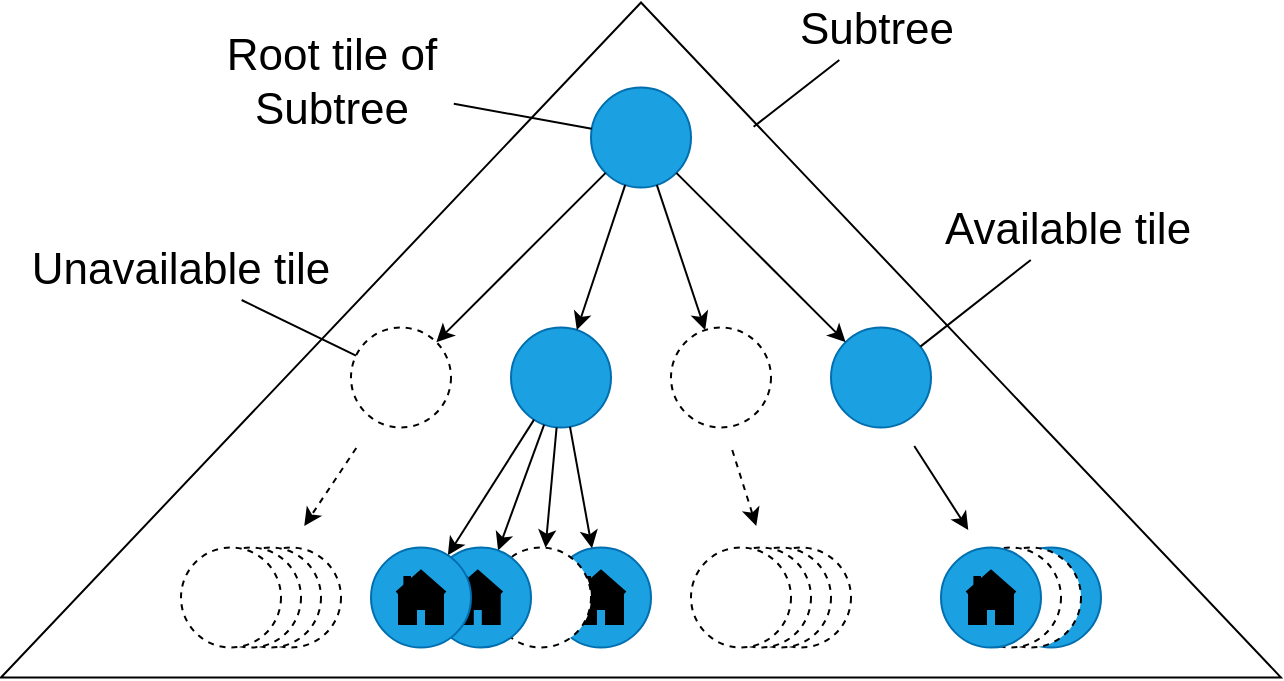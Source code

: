 <mxfile version="24.7.4">
  <diagram name="Page-1" id="GsoptUx2BKwMgP37zcHH">
    <mxGraphModel dx="521" dy="324" grid="1" gridSize="10" guides="1" tooltips="1" connect="1" arrows="1" fold="1" page="1" pageScale="1" pageWidth="827" pageHeight="1169" math="0" shadow="0">
      <root>
        <mxCell id="0" />
        <mxCell id="1" parent="0" />
        <mxCell id="QDlO4yR1_Mp4Ph0Y1l6y-1" value="" style="triangle;whiteSpace=wrap;html=1;rotation=-90;fillColor=default;" parent="1" vertex="1">
          <mxGeometry x="166.75" y="-130" width="337.5" height="640" as="geometry" />
        </mxCell>
        <mxCell id="QDlO4yR1_Mp4Ph0Y1l6y-2" value="" style="ellipse;whiteSpace=wrap;html=1;aspect=fixed;fillColor=#1ba1e2;strokeColor=#006EAF;fontColor=#ffffff;" parent="1" vertex="1">
          <mxGeometry x="310.5" y="63.75" width="50" height="50" as="geometry" />
        </mxCell>
        <mxCell id="QDlO4yR1_Mp4Ph0Y1l6y-3" value="" style="ellipse;whiteSpace=wrap;html=1;aspect=fixed;dashed=1;" parent="1" vertex="1">
          <mxGeometry x="190.5" y="183.75" width="50" height="50" as="geometry" />
        </mxCell>
        <mxCell id="QDlO4yR1_Mp4Ph0Y1l6y-4" value="" style="ellipse;whiteSpace=wrap;html=1;aspect=fixed;fillColor=#1ba1e2;fontColor=#ffffff;strokeColor=#006EAF;" parent="1" vertex="1">
          <mxGeometry x="270.5" y="183.75" width="50" height="50" as="geometry" />
        </mxCell>
        <mxCell id="QDlO4yR1_Mp4Ph0Y1l6y-5" value="" style="ellipse;whiteSpace=wrap;html=1;aspect=fixed;dashed=1;" parent="1" vertex="1">
          <mxGeometry x="350.5" y="183.75" width="50" height="50" as="geometry" />
        </mxCell>
        <mxCell id="QDlO4yR1_Mp4Ph0Y1l6y-6" value="" style="ellipse;whiteSpace=wrap;html=1;aspect=fixed;fillColor=#1ba1e2;fontColor=#ffffff;strokeColor=#006EAF;" parent="1" vertex="1">
          <mxGeometry x="430.5" y="183.75" width="50" height="50" as="geometry" />
        </mxCell>
        <mxCell id="QDlO4yR1_Mp4Ph0Y1l6y-23" value="" style="ellipse;whiteSpace=wrap;html=1;aspect=fixed;fillColor=#1ba1e2;fontColor=#ffffff;strokeColor=#006EAF;" parent="1" vertex="1">
          <mxGeometry x="515.5" y="293.75" width="50" height="50" as="geometry" />
        </mxCell>
        <mxCell id="QDlO4yR1_Mp4Ph0Y1l6y-24" value="" style="ellipse;whiteSpace=wrap;html=1;aspect=fixed;dashed=1;" parent="1" vertex="1">
          <mxGeometry x="505.5" y="293.75" width="50" height="50" as="geometry" />
        </mxCell>
        <mxCell id="QDlO4yR1_Mp4Ph0Y1l6y-25" value="" style="ellipse;whiteSpace=wrap;html=1;aspect=fixed;dashed=1;" parent="1" vertex="1">
          <mxGeometry x="495.5" y="293.75" width="50" height="50" as="geometry" />
        </mxCell>
        <mxCell id="QDlO4yR1_Mp4Ph0Y1l6y-26" value="" style="ellipse;whiteSpace=wrap;html=1;aspect=fixed;fillColor=#1ba1e2;fontColor=#ffffff;strokeColor=#006EAF;" parent="1" vertex="1">
          <mxGeometry x="485.5" y="293.75" width="50" height="50" as="geometry" />
        </mxCell>
        <mxCell id="QDlO4yR1_Mp4Ph0Y1l6y-13" value="" style="ellipse;whiteSpace=wrap;html=1;aspect=fixed;fillColor=#1ba1e2;fontColor=#ffffff;strokeColor=#006EAF;" parent="1" vertex="1">
          <mxGeometry x="290.5" y="293.75" width="50" height="50" as="geometry" />
        </mxCell>
        <mxCell id="QDlO4yR1_Mp4Ph0Y1l6y-370" value="&lt;font style=&quot;font-size: 22px;&quot;&gt;Subtree&lt;/font&gt;" style="text;html=1;align=center;verticalAlign=middle;whiteSpace=wrap;rounded=0;fontSize=22;" parent="1" vertex="1">
          <mxGeometry x="412.37" y="20" width="83.13" height="30" as="geometry" />
        </mxCell>
        <mxCell id="QDlO4yR1_Mp4Ph0Y1l6y-392" value="" style="endArrow=none;html=1;rounded=0;exitX=0.816;exitY=0.588;exitDx=0;exitDy=0;exitPerimeter=0;" parent="1" source="QDlO4yR1_Mp4Ph0Y1l6y-1" target="QDlO4yR1_Mp4Ph0Y1l6y-370" edge="1">
          <mxGeometry width="50" height="50" relative="1" as="geometry">
            <mxPoint x="273.63" y="350" as="sourcePoint" />
            <mxPoint x="323.63" y="300" as="targetPoint" />
          </mxGeometry>
        </mxCell>
        <mxCell id="QDlO4yR1_Mp4Ph0Y1l6y-393" value="&lt;font style=&quot;font-size: 22px;&quot;&gt;Available tile&lt;/font&gt;" style="text;html=1;align=center;verticalAlign=middle;whiteSpace=wrap;rounded=0;fontSize=22;" parent="1" vertex="1">
          <mxGeometry x="485.41" y="120" width="128.22" height="30" as="geometry" />
        </mxCell>
        <mxCell id="QDlO4yR1_Mp4Ph0Y1l6y-394" value="" style="endArrow=none;html=1;rounded=0;" parent="1" source="QDlO4yR1_Mp4Ph0Y1l6y-6" target="QDlO4yR1_Mp4Ph0Y1l6y-393" edge="1">
          <mxGeometry width="50" height="50" relative="1" as="geometry">
            <mxPoint x="409.63" y="99" as="sourcePoint" />
            <mxPoint x="433.63" y="60" as="targetPoint" />
          </mxGeometry>
        </mxCell>
        <mxCell id="QDlO4yR1_Mp4Ph0Y1l6y-399" value="&lt;font style=&quot;font-size: 22px;&quot;&gt;Unavailable t&lt;/font&gt;&lt;span style=&quot;font-size: 22px; background-color: initial;&quot;&gt;ile&lt;/span&gt;" style="text;html=1;align=center;verticalAlign=middle;whiteSpace=wrap;rounded=0;fontSize=22;" parent="1" vertex="1">
          <mxGeometry x="24.5" y="140" width="161" height="30" as="geometry" />
        </mxCell>
        <mxCell id="QDlO4yR1_Mp4Ph0Y1l6y-400" value="" style="endArrow=none;html=1;rounded=0;" parent="1" source="QDlO4yR1_Mp4Ph0Y1l6y-399" target="QDlO4yR1_Mp4Ph0Y1l6y-3" edge="1">
          <mxGeometry width="50" height="50" relative="1" as="geometry">
            <mxPoint x="273.63" y="290" as="sourcePoint" />
            <mxPoint x="323.63" y="240" as="targetPoint" />
          </mxGeometry>
        </mxCell>
        <mxCell id="QDlO4yR1_Mp4Ph0Y1l6y-8" value="" style="ellipse;whiteSpace=wrap;html=1;aspect=fixed;dashed=1;" parent="1" vertex="1">
          <mxGeometry x="135.5" y="293.75" width="50" height="50" as="geometry" />
        </mxCell>
        <mxCell id="QDlO4yR1_Mp4Ph0Y1l6y-7" value="" style="ellipse;whiteSpace=wrap;html=1;aspect=fixed;dashed=1;" parent="1" vertex="1">
          <mxGeometry x="125.5" y="293.75" width="50" height="50" as="geometry" />
        </mxCell>
        <mxCell id="QDlO4yR1_Mp4Ph0Y1l6y-9" value="" style="ellipse;whiteSpace=wrap;html=1;aspect=fixed;dashed=1;" parent="1" vertex="1">
          <mxGeometry x="115.5" y="293.75" width="50" height="50" as="geometry" />
        </mxCell>
        <mxCell id="QDlO4yR1_Mp4Ph0Y1l6y-10" value="" style="ellipse;whiteSpace=wrap;html=1;aspect=fixed;dashed=1;" parent="1" vertex="1">
          <mxGeometry x="105.5" y="293.75" width="50" height="50" as="geometry" />
        </mxCell>
        <mxCell id="QDlO4yR1_Mp4Ph0Y1l6y-18" value="" style="ellipse;whiteSpace=wrap;html=1;aspect=fixed;dashed=1;" parent="1" vertex="1">
          <mxGeometry x="390.5" y="293.75" width="50" height="50" as="geometry" />
        </mxCell>
        <mxCell id="QDlO4yR1_Mp4Ph0Y1l6y-19" value="" style="ellipse;whiteSpace=wrap;html=1;aspect=fixed;dashed=1;" parent="1" vertex="1">
          <mxGeometry x="380.5" y="293.75" width="50" height="50" as="geometry" />
        </mxCell>
        <mxCell id="QDlO4yR1_Mp4Ph0Y1l6y-20" value="" style="ellipse;whiteSpace=wrap;html=1;aspect=fixed;dashed=1;" parent="1" vertex="1">
          <mxGeometry x="370.5" y="293.75" width="50" height="50" as="geometry" />
        </mxCell>
        <mxCell id="QDlO4yR1_Mp4Ph0Y1l6y-21" value="" style="ellipse;whiteSpace=wrap;html=1;aspect=fixed;dashed=1;" parent="1" vertex="1">
          <mxGeometry x="360.5" y="293.75" width="50" height="50" as="geometry" />
        </mxCell>
        <mxCell id="QDlO4yR1_Mp4Ph0Y1l6y-448" value="" style="endArrow=classic;html=1;rounded=0;" parent="1" source="QDlO4yR1_Mp4Ph0Y1l6y-2" target="QDlO4yR1_Mp4Ph0Y1l6y-4" edge="1">
          <mxGeometry width="50" height="50" relative="1" as="geometry">
            <mxPoint x="446.13" y="450" as="sourcePoint" />
            <mxPoint x="496.13" y="400" as="targetPoint" />
          </mxGeometry>
        </mxCell>
        <mxCell id="QDlO4yR1_Mp4Ph0Y1l6y-449" value="" style="endArrow=classic;html=1;rounded=0;" parent="1" source="QDlO4yR1_Mp4Ph0Y1l6y-2" target="QDlO4yR1_Mp4Ph0Y1l6y-5" edge="1">
          <mxGeometry width="50" height="50" relative="1" as="geometry">
            <mxPoint x="338.13" y="122" as="sourcePoint" />
            <mxPoint x="313.13" y="195" as="targetPoint" />
          </mxGeometry>
        </mxCell>
        <mxCell id="QDlO4yR1_Mp4Ph0Y1l6y-450" value="" style="endArrow=classic;html=1;rounded=0;" parent="1" source="QDlO4yR1_Mp4Ph0Y1l6y-2" target="QDlO4yR1_Mp4Ph0Y1l6y-6" edge="1">
          <mxGeometry width="50" height="50" relative="1" as="geometry">
            <mxPoint x="348.13" y="132" as="sourcePoint" />
            <mxPoint x="323.13" y="205" as="targetPoint" />
          </mxGeometry>
        </mxCell>
        <mxCell id="QDlO4yR1_Mp4Ph0Y1l6y-451" value="" style="endArrow=classic;html=1;rounded=0;" parent="1" source="QDlO4yR1_Mp4Ph0Y1l6y-2" target="QDlO4yR1_Mp4Ph0Y1l6y-3" edge="1">
          <mxGeometry width="50" height="50" relative="1" as="geometry">
            <mxPoint x="358.13" y="142" as="sourcePoint" />
            <mxPoint x="333.13" y="215" as="targetPoint" />
          </mxGeometry>
        </mxCell>
        <mxCell id="QDlO4yR1_Mp4Ph0Y1l6y-453" value="" style="endArrow=classic;html=1;rounded=0;" parent="1" source="QDlO4yR1_Mp4Ph0Y1l6y-4" target="QDlO4yR1_Mp4Ph0Y1l6y-16" edge="1">
          <mxGeometry width="50" height="50" relative="1" as="geometry">
            <mxPoint x="378.13" y="162" as="sourcePoint" />
            <mxPoint x="353.13" y="235" as="targetPoint" />
          </mxGeometry>
        </mxCell>
        <mxCell id="QDlO4yR1_Mp4Ph0Y1l6y-454" value="" style="endArrow=classic;html=1;rounded=0;" parent="1" source="QDlO4yR1_Mp4Ph0Y1l6y-4" target="QDlO4yR1_Mp4Ph0Y1l6y-15" edge="1">
          <mxGeometry width="50" height="50" relative="1" as="geometry">
            <mxPoint x="388.13" y="172" as="sourcePoint" />
            <mxPoint x="363.13" y="245" as="targetPoint" />
          </mxGeometry>
        </mxCell>
        <mxCell id="QDlO4yR1_Mp4Ph0Y1l6y-455" value="" style="endArrow=classic;html=1;rounded=0;" parent="1" source="QDlO4yR1_Mp4Ph0Y1l6y-4" target="QDlO4yR1_Mp4Ph0Y1l6y-14" edge="1">
          <mxGeometry width="50" height="50" relative="1" as="geometry">
            <mxPoint x="398.13" y="182" as="sourcePoint" />
            <mxPoint x="373.13" y="255" as="targetPoint" />
          </mxGeometry>
        </mxCell>
        <mxCell id="QDlO4yR1_Mp4Ph0Y1l6y-456" value="" style="endArrow=classic;html=1;rounded=0;" parent="1" source="QDlO4yR1_Mp4Ph0Y1l6y-4" target="QDlO4yR1_Mp4Ph0Y1l6y-13" edge="1">
          <mxGeometry width="50" height="50" relative="1" as="geometry">
            <mxPoint x="408.13" y="192" as="sourcePoint" />
            <mxPoint x="383.13" y="265" as="targetPoint" />
          </mxGeometry>
        </mxCell>
        <mxCell id="QDlO4yR1_Mp4Ph0Y1l6y-457" value="" style="endArrow=classic;html=1;rounded=0;" parent="1" edge="1">
          <mxGeometry width="50" height="50" relative="1" as="geometry">
            <mxPoint x="472.13" y="243" as="sourcePoint" />
            <mxPoint x="499.13" y="285" as="targetPoint" />
          </mxGeometry>
        </mxCell>
        <mxCell id="QDlO4yR1_Mp4Ph0Y1l6y-458" value="" style="endArrow=classic;html=1;rounded=0;dashed=1;" parent="1" edge="1">
          <mxGeometry width="50" height="50" relative="1" as="geometry">
            <mxPoint x="381.13" y="245" as="sourcePoint" />
            <mxPoint x="393.13" y="283" as="targetPoint" />
          </mxGeometry>
        </mxCell>
        <mxCell id="QDlO4yR1_Mp4Ph0Y1l6y-459" value="" style="endArrow=classic;html=1;rounded=0;dashed=1;" parent="1" edge="1">
          <mxGeometry width="50" height="50" relative="1" as="geometry">
            <mxPoint x="193.13" y="244" as="sourcePoint" />
            <mxPoint x="167.13" y="283" as="targetPoint" />
          </mxGeometry>
        </mxCell>
        <mxCell id="QDlO4yR1_Mp4Ph0Y1l6y-463" value="&lt;font style=&quot;font-size: 22px;&quot;&gt;Root tile of Subtree&lt;/font&gt;" style="text;html=1;align=center;verticalAlign=middle;whiteSpace=wrap;rounded=0;fontSize=22;" parent="1" vertex="1">
          <mxGeometry x="120" y="40" width="121.89" height="41.62" as="geometry" />
        </mxCell>
        <mxCell id="QDlO4yR1_Mp4Ph0Y1l6y-464" value="" style="endArrow=none;html=1;rounded=0;" parent="1" source="QDlO4yR1_Mp4Ph0Y1l6y-463" target="QDlO4yR1_Mp4Ph0Y1l6y-2" edge="1">
          <mxGeometry width="50" height="50" relative="1" as="geometry">
            <mxPoint x="433.76" y="280" as="sourcePoint" />
            <mxPoint x="483.76" y="230" as="targetPoint" />
          </mxGeometry>
        </mxCell>
        <mxCell id="p7Tbk5YjuYID_gI7lelr-3" value="" style="html=1;verticalLabelPosition=bottom;align=center;labelBackgroundColor=#ffffff;verticalAlign=top;strokeWidth=2;strokeColor=#000000;shadow=0;dashed=0;shape=mxgraph.ios7.icons.home;fillColor=#000000;" vertex="1" parent="1">
          <mxGeometry x="303.5" y="306" width="24" height="25.5" as="geometry" />
        </mxCell>
        <mxCell id="QDlO4yR1_Mp4Ph0Y1l6y-14" value="" style="ellipse;whiteSpace=wrap;html=1;aspect=fixed;dashed=1;" parent="1" vertex="1">
          <mxGeometry x="260.5" y="293.75" width="50" height="50" as="geometry" />
        </mxCell>
        <mxCell id="QDlO4yR1_Mp4Ph0Y1l6y-15" value="" style="ellipse;whiteSpace=wrap;html=1;aspect=fixed;fillColor=#1ba1e2;fontColor=#ffffff;strokeColor=#006EAF;" parent="1" vertex="1">
          <mxGeometry x="230.5" y="293.75" width="50" height="50" as="geometry" />
        </mxCell>
        <mxCell id="p7Tbk5YjuYID_gI7lelr-2" value="" style="html=1;verticalLabelPosition=bottom;align=center;labelBackgroundColor=#ffffff;verticalAlign=top;strokeWidth=2;strokeColor=#000000;shadow=0;dashed=0;shape=mxgraph.ios7.icons.home;fillColor=#000000;" vertex="1" parent="1">
          <mxGeometry x="241.89" y="306" width="24" height="25.5" as="geometry" />
        </mxCell>
        <mxCell id="QDlO4yR1_Mp4Ph0Y1l6y-16" value="" style="ellipse;whiteSpace=wrap;html=1;aspect=fixed;fillColor=#1ba1e2;fontColor=#ffffff;strokeColor=#006EAF;" parent="1" vertex="1">
          <mxGeometry x="200.5" y="293.75" width="50" height="50" as="geometry" />
        </mxCell>
        <mxCell id="p7Tbk5YjuYID_gI7lelr-1" value="" style="html=1;verticalLabelPosition=bottom;align=center;labelBackgroundColor=#ffffff;verticalAlign=top;strokeWidth=2;strokeColor=#000000;shadow=0;dashed=0;shape=mxgraph.ios7.icons.home;fillColor=#000000;" vertex="1" parent="1">
          <mxGeometry x="213.5" y="306" width="24" height="25.5" as="geometry" />
        </mxCell>
        <mxCell id="p7Tbk5YjuYID_gI7lelr-4" value="" style="html=1;verticalLabelPosition=bottom;align=center;labelBackgroundColor=#ffffff;verticalAlign=top;strokeWidth=2;strokeColor=#000000;shadow=0;dashed=0;shape=mxgraph.ios7.icons.home;fillColor=#000000;" vertex="1" parent="1">
          <mxGeometry x="498.5" y="306" width="24" height="25.5" as="geometry" />
        </mxCell>
      </root>
    </mxGraphModel>
  </diagram>
</mxfile>
